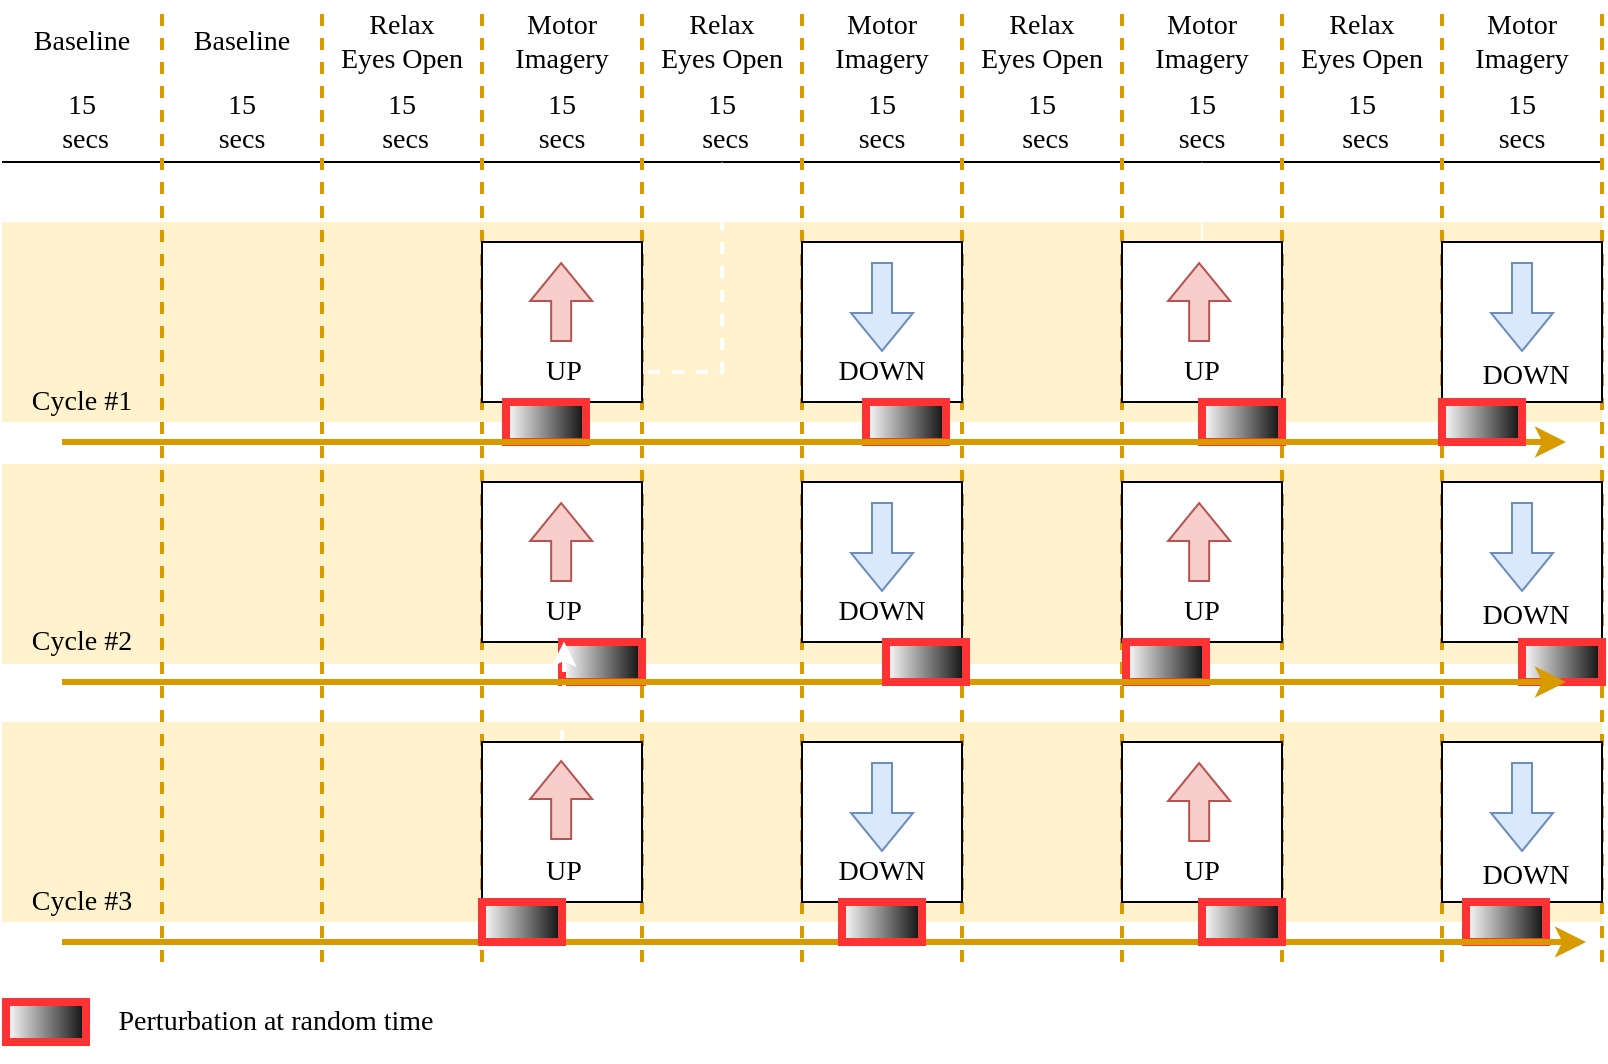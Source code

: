 <mxfile version="20.2.0" type="github"><diagram id="vOtKbCctjrzLxbLNf_hr" name="Page-1"><mxGraphModel dx="1426" dy="1106" grid="1" gridSize="10" guides="1" tooltips="1" connect="1" arrows="1" fold="1" page="0" pageScale="1" pageWidth="850" pageHeight="1100" math="0" shadow="0"><root><mxCell id="0"/><mxCell id="1" parent="0"/><mxCell id="2" value="" style="rounded=0;whiteSpace=wrap;html=1;fontFamily=Times New Roman;fontSize=14;strokeColor=none;fillColor=#fff2cc;" parent="1" vertex="1"><mxGeometry x="38" y="360" width="800" height="100" as="geometry"/></mxCell><mxCell id="3" value="&lt;span style=&quot;font-size: 14px;&quot;&gt;Cycle #3&lt;/span&gt;" style="text;html=1;strokeColor=none;fillColor=none;align=center;verticalAlign=middle;whiteSpace=wrap;rounded=0;fontSize=10;fontFamily=Times New Roman;" parent="1" vertex="1"><mxGeometry x="38" y="430" width="80" height="40" as="geometry"/></mxCell><mxCell id="4" value="" style="rounded=0;whiteSpace=wrap;html=1;fontFamily=Times New Roman;fontSize=14;strokeColor=none;fillColor=#fff2cc;" parent="1" vertex="1"><mxGeometry x="38" y="231" width="800" height="100" as="geometry"/></mxCell><mxCell id="5" value="&lt;span style=&quot;font-size: 14px;&quot;&gt;Cycle #2&lt;/span&gt;" style="text;html=1;strokeColor=none;fillColor=none;align=center;verticalAlign=middle;whiteSpace=wrap;rounded=0;fontSize=10;fontFamily=Times New Roman;" parent="1" vertex="1"><mxGeometry x="38" y="300" width="80" height="40" as="geometry"/></mxCell><mxCell id="6" value="" style="rounded=0;whiteSpace=wrap;html=1;fontFamily=Times New Roman;fontSize=14;strokeColor=none;fillColor=#fff2cc;" parent="1" vertex="1"><mxGeometry x="38" y="110" width="800" height="100" as="geometry"/></mxCell><mxCell id="7" value="" style="endArrow=none;html=1;rounded=0;fontSize=10;fontColor=#FFFFFF;strokeColor=#000000;strokeWidth=1;" parent="1" edge="1"><mxGeometry width="50" height="50" relative="1" as="geometry"><mxPoint x="38" y="80" as="sourcePoint"/><mxPoint x="838" y="80" as="targetPoint"/></mxGeometry></mxCell><mxCell id="8" value="" style="endArrow=none;dashed=1;html=1;rounded=0;fontSize=10;fontColor=#FFFFFF;strokeColor=#d79b00;strokeWidth=2;fillColor=#ffe6cc;" parent="1" edge="1"><mxGeometry width="50" height="50" relative="1" as="geometry"><mxPoint x="118" y="480" as="sourcePoint"/><mxPoint x="118" as="targetPoint"/></mxGeometry></mxCell><mxCell id="9" value="" style="endArrow=none;dashed=1;html=1;rounded=0;fontSize=10;fontColor=#FFFFFF;strokeColor=#d79b00;strokeWidth=2;fillColor=#ffe6cc;" parent="1" edge="1"><mxGeometry width="50" height="50" relative="1" as="geometry"><mxPoint x="198" y="480" as="sourcePoint"/><mxPoint x="198" as="targetPoint"/></mxGeometry></mxCell><mxCell id="10" value="" style="endArrow=none;dashed=1;html=1;rounded=0;fontSize=10;fontColor=#FFFFFF;strokeColor=#d79b00;strokeWidth=2;fillColor=#ffe6cc;" parent="1" edge="1"><mxGeometry width="50" height="50" relative="1" as="geometry"><mxPoint x="278" y="480" as="sourcePoint"/><mxPoint x="278" as="targetPoint"/></mxGeometry></mxCell><mxCell id="11" value="" style="endArrow=none;dashed=1;html=1;rounded=0;fontSize=10;fontColor=#FFFFFF;strokeColor=#d79b00;strokeWidth=2;fillColor=#ffe6cc;" parent="1" edge="1"><mxGeometry width="50" height="50" relative="1" as="geometry"><mxPoint x="358" y="480" as="sourcePoint"/><mxPoint x="358" as="targetPoint"/></mxGeometry></mxCell><mxCell id="12" value="" style="endArrow=none;dashed=1;html=1;rounded=0;fontSize=10;fontColor=#FFFFFF;strokeColor=#d79b00;strokeWidth=2;fillColor=#ffe6cc;" parent="1" edge="1"><mxGeometry width="50" height="50" relative="1" as="geometry"><mxPoint x="438" y="480" as="sourcePoint"/><mxPoint x="438" as="targetPoint"/></mxGeometry></mxCell><mxCell id="13" value="" style="endArrow=none;dashed=1;html=1;rounded=0;fontSize=10;fontColor=#FFFFFF;strokeColor=#d79b00;strokeWidth=2;fillColor=#ffe6cc;" parent="1" edge="1"><mxGeometry width="50" height="50" relative="1" as="geometry"><mxPoint x="518" y="480" as="sourcePoint"/><mxPoint x="518" as="targetPoint"/></mxGeometry></mxCell><mxCell id="14" value="" style="endArrow=none;dashed=1;html=1;rounded=0;fontSize=10;fontColor=#FFFFFF;strokeColor=#d79b00;strokeWidth=2;fillColor=#ffe6cc;" parent="1" edge="1"><mxGeometry width="50" height="50" relative="1" as="geometry"><mxPoint x="598" y="480" as="sourcePoint"/><mxPoint x="598" as="targetPoint"/></mxGeometry></mxCell><mxCell id="15" value="" style="endArrow=none;dashed=1;html=1;rounded=0;fontSize=10;fontColor=#FFFFFF;strokeColor=#d79b00;strokeWidth=2;fillColor=#ffe6cc;" parent="1" edge="1"><mxGeometry width="50" height="50" relative="1" as="geometry"><mxPoint x="678" y="480" as="sourcePoint"/><mxPoint x="678" as="targetPoint"/></mxGeometry></mxCell><mxCell id="16" value="" style="endArrow=none;dashed=1;html=1;rounded=0;fontSize=10;fontColor=#FFFFFF;strokeColor=#d79b00;strokeWidth=2;fillColor=#ffe6cc;" parent="1" edge="1"><mxGeometry width="50" height="50" relative="1" as="geometry"><mxPoint x="758" y="480" as="sourcePoint"/><mxPoint x="758" as="targetPoint"/></mxGeometry></mxCell><mxCell id="17" value="" style="endArrow=none;dashed=1;html=1;rounded=0;fontSize=10;fontColor=#FFFFFF;strokeColor=#d79b00;strokeWidth=2;fillColor=#ffe6cc;" parent="1" edge="1"><mxGeometry width="50" height="50" relative="1" as="geometry"><mxPoint x="838" y="480" as="sourcePoint"/><mxPoint x="838" as="targetPoint"/></mxGeometry></mxCell><mxCell id="18" value="&lt;span style=&quot;color: rgb(0, 0, 0); font-size: 14px;&quot;&gt;Baseline&lt;/span&gt;" style="text;html=1;strokeColor=none;fillColor=none;align=center;verticalAlign=middle;whiteSpace=wrap;rounded=0;fontSize=10;fontColor=#FFFFFF;fontFamily=Times New Roman;" parent="1" vertex="1"><mxGeometry x="38" width="80" height="40" as="geometry"/></mxCell><mxCell id="19" value="&lt;span style=&quot;color: rgb(0, 0, 0); font-size: 14px;&quot;&gt;Baseline&lt;/span&gt;" style="text;html=1;strokeColor=none;fillColor=none;align=center;verticalAlign=middle;whiteSpace=wrap;rounded=0;fontSize=10;fontColor=#FFFFFF;fontFamily=Times New Roman;" parent="1" vertex="1"><mxGeometry x="118" width="80" height="40" as="geometry"/></mxCell><mxCell id="20" value="&lt;span style=&quot;color: rgb(0, 0, 0); font-size: 14px;&quot;&gt;Relax&lt;br&gt;Eyes Open&lt;br&gt;&lt;/span&gt;" style="text;html=1;strokeColor=none;fillColor=none;align=center;verticalAlign=middle;whiteSpace=wrap;rounded=0;fontSize=10;fontColor=#FFFFFF;fontFamily=Times New Roman;" parent="1" vertex="1"><mxGeometry x="198" width="80" height="40" as="geometry"/></mxCell><mxCell id="21" value="&lt;span style=&quot;color: rgb(0, 0, 0); font-size: 14px;&quot;&gt;Motor Imagery&lt;/span&gt;&lt;span style=&quot;color: rgba(0, 0, 0, 0); font-size: 0px; text-align: start;&quot;&gt;%3CmxGraphModel%3E%3Croot%3E%3CmxCell%20id%3D%220%22%2F%3E%3CmxCell%20id%3D%221%22%20parent%3D%220%22%2F%3E%3CmxCell%20id%3D%222%22%20value%3D%22%26lt%3Bspan%20style%3D%26quot%3Bcolor%3A%20rgb(0%2C%200%2C%200)%3B%20font-size%3A%2014px%3B%26quot%3B%26gt%3BBaseline%26lt%3B%2Fspan%26gt%3B%22%20style%3D%22text%3Bhtml%3D1%3BstrokeColor%3Dnone%3BfillColor%3Dnone%3Balign%3Dcenter%3BverticalAlign%3Dmiddle%3BwhiteSpace%3Dwrap%3Brounded%3D0%3BfontSize%3D10%3BfontColor%3D%23FFFFFF%3B%22%20vertex%3D%221%22%20parent%3D%221%22%3E%3CmxGeometry%20width%3D%2280%22%20height%3D%2240%22%20as%3D%22geometry%22%2F%3E%3C%2FmxCell%3E%3C%2Froot%3E%3C%2FmxGraphModel%3E&lt;/span&gt;" style="text;html=1;strokeColor=none;fillColor=none;align=center;verticalAlign=middle;whiteSpace=wrap;rounded=0;fontSize=10;fontColor=#FFFFFF;fontFamily=Times New Roman;" parent="1" vertex="1"><mxGeometry x="278" width="80" height="40" as="geometry"/></mxCell><mxCell id="22" value="&lt;span style=&quot;color: rgb(0, 0, 0); font-size: 14px;&quot;&gt;Motor Imagery&lt;/span&gt;&lt;span style=&quot;color: rgba(0, 0, 0, 0); font-size: 0px; text-align: start;&quot;&gt;%3CmxGraphModel%3E%3Croot%3E%3CmxCell%20id%3D%220%22%2F%3E%3CmxCell%20id%3D%221%22%20parent%3D%220%22%2F%3E%3CmxCell%20id%3D%222%22%20value%3D%22%26lt%3Bspan%20style%3D%26quot%3Bcolor%3A%20rgb(0%2C%200%2C%200)%3B%20font-size%3A%2014px%3B%26quot%3B%26gt%3BBaseline%26lt%3B%2Fspan%26gt%3B%22%20style%3D%22text%3Bhtml%3D1%3BstrokeColor%3Dnone%3BfillColor%3Dnone%3Balign%3Dcenter%3BverticalAlign%3Dmiddle%3BwhiteSpace%3Dwrap%3Brounded%3D0%3BfontSize%3D10%3BfontColor%3D%23FFFFFF%3B%22%20vertex%3D%221%22%20parent%3D%221%22%3E%3CmxGeometry%20width%3D%2280%22%20height%3D%2240%22%20as%3D%22geometry%22%2F%3E%3C%2FmxCell%3E%3C%2Froot%3E%3C%2FmxGraphModel%3E&lt;/span&gt;" style="text;html=1;strokeColor=none;fillColor=none;align=center;verticalAlign=middle;whiteSpace=wrap;rounded=0;fontSize=10;fontColor=#FFFFFF;fontFamily=Times New Roman;" parent="1" vertex="1"><mxGeometry x="598" width="80" height="40" as="geometry"/></mxCell><mxCell id="23" value="&lt;span style=&quot;color: rgb(0, 0, 0); font-size: 14px;&quot;&gt;Motor Imagery&lt;/span&gt;&lt;span style=&quot;color: rgba(0, 0, 0, 0); font-size: 0px; text-align: start;&quot;&gt;%3CmxGraphModel%3E%3Croot%3E%3CmxCell%20id%3D%220%22%2F%3E%3CmxCell%20id%3D%221%22%20parent%3D%220%22%2F%3E%3CmxCell%20id%3D%222%22%20value%3D%22%26lt%3Bspan%20style%3D%26quot%3Bcolor%3A%20rgb(0%2C%200%2C%200)%3B%20font-size%3A%2014px%3B%26quot%3B%26gt%3BBaseline%26lt%3B%2Fspan%26gt%3B%22%20style%3D%22text%3Bhtml%3D1%3BstrokeColor%3Dnone%3BfillColor%3Dnone%3Balign%3Dcenter%3BverticalAlign%3Dmiddle%3BwhiteSpace%3Dwrap%3Brounded%3D0%3BfontSize%3D10%3BfontColor%3D%23FFFFFF%3B%22%20vertex%3D%221%22%20parent%3D%221%22%3E%3CmxGeometry%20width%3D%2280%22%20height%3D%2240%22%20as%3D%22geometry%22%2F%3E%3C%2FmxCell%3E%3C%2Froot%3E%3C%2FmxGraphModel%3E&lt;/span&gt;" style="text;html=1;strokeColor=none;fillColor=none;align=center;verticalAlign=middle;whiteSpace=wrap;rounded=0;fontSize=10;fontColor=#FFFFFF;fontFamily=Times New Roman;" parent="1" vertex="1"><mxGeometry x="438" width="80" height="40" as="geometry"/></mxCell><mxCell id="24" value="&lt;span style=&quot;color: rgb(0, 0, 0); font-size: 14px;&quot;&gt;Motor Imagery&lt;/span&gt;&lt;span style=&quot;color: rgba(0, 0, 0, 0); font-size: 0px; text-align: start;&quot;&gt;%3CmxGraphModel%3E%3Croot%3E%3CmxCell%20id%3D%220%22%2F%3E%3CmxCell%20id%3D%221%22%20parent%3D%220%22%2F%3E%3CmxCell%20id%3D%222%22%20value%3D%22%26lt%3Bspan%20style%3D%26quot%3Bcolor%3A%20rgb(0%2C%200%2C%200)%3B%20font-size%3A%2014px%3B%26quot%3B%26gt%3BBaseline%26lt%3B%2Fspan%26gt%3B%22%20style%3D%22text%3Bhtml%3D1%3BstrokeColor%3Dnone%3BfillColor%3Dnone%3Balign%3Dcenter%3BverticalAlign%3Dmiddle%3BwhiteSpace%3Dwrap%3Brounded%3D0%3BfontSize%3D10%3BfontColor%3D%23FFFFFF%3B%22%20vertex%3D%221%22%20parent%3D%221%22%3E%3CmxGeometry%20width%3D%2280%22%20height%3D%2240%22%20as%3D%22geometry%22%2F%3E%3C%2FmxCell%3E%3C%2Froot%3E%3C%2FmxGraphModel%3E&lt;/span&gt;" style="text;html=1;strokeColor=none;fillColor=none;align=center;verticalAlign=middle;whiteSpace=wrap;rounded=0;fontSize=10;fontColor=#FFFFFF;fontFamily=Times New Roman;" parent="1" vertex="1"><mxGeometry x="758" width="80" height="40" as="geometry"/></mxCell><mxCell id="25" value="&lt;span style=&quot;color: rgb(0, 0, 0); font-size: 14px;&quot;&gt;Relax&lt;br&gt;Eyes Open&lt;br&gt;&lt;/span&gt;" style="text;html=1;strokeColor=none;fillColor=none;align=center;verticalAlign=middle;whiteSpace=wrap;rounded=0;fontSize=10;fontColor=#FFFFFF;fontFamily=Times New Roman;" parent="1" vertex="1"><mxGeometry x="358" width="80" height="40" as="geometry"/></mxCell><mxCell id="26" value="&lt;span style=&quot;color: rgb(0, 0, 0); font-size: 14px;&quot;&gt;Relax&lt;br&gt;Eyes Open&lt;br&gt;&lt;/span&gt;" style="text;html=1;strokeColor=none;fillColor=none;align=center;verticalAlign=middle;whiteSpace=wrap;rounded=0;fontSize=10;fontColor=#FFFFFF;fontFamily=Times New Roman;" parent="1" vertex="1"><mxGeometry x="518" width="80" height="40" as="geometry"/></mxCell><mxCell id="27" value="&lt;span style=&quot;color: rgb(0, 0, 0); font-size: 14px;&quot;&gt;Relax&lt;br&gt;Eyes Open&lt;br&gt;&lt;/span&gt;" style="text;html=1;strokeColor=none;fillColor=none;align=center;verticalAlign=middle;whiteSpace=wrap;rounded=0;fontSize=10;fontColor=#FFFFFF;fontFamily=Times New Roman;" parent="1" vertex="1"><mxGeometry x="678" width="80" height="40" as="geometry"/></mxCell><mxCell id="28" value="&lt;span style=&quot;color: rgb(0, 0, 0); font-size: 14px;&quot;&gt;15&lt;br&gt;&amp;nbsp;secs&lt;/span&gt;" style="text;html=1;strokeColor=none;fillColor=none;align=center;verticalAlign=middle;whiteSpace=wrap;rounded=0;fontSize=10;fontColor=#FFFFFF;fontFamily=Times New Roman;" parent="1" vertex="1"><mxGeometry x="38" y="40" width="80" height="40" as="geometry"/></mxCell><mxCell id="29" value="&lt;font color=&quot;#000000&quot;&gt;&lt;span style=&quot;font-size: 14px;&quot;&gt;15&lt;br&gt;secs&lt;/span&gt;&lt;/font&gt;" style="text;html=1;strokeColor=none;fillColor=none;align=center;verticalAlign=middle;whiteSpace=wrap;rounded=0;fontSize=10;fontColor=#FFFFFF;fontFamily=Times New Roman;" parent="1" vertex="1"><mxGeometry x="118" y="40" width="80" height="40" as="geometry"/></mxCell><mxCell id="30" value="&lt;span style=&quot;color: rgb(0, 0, 0); font-size: 14px;&quot;&gt;15&lt;br&gt;&amp;nbsp;secs&lt;/span&gt;" style="text;html=1;strokeColor=none;fillColor=none;align=center;verticalAlign=middle;whiteSpace=wrap;rounded=0;fontSize=10;fontColor=#FFFFFF;fontFamily=Times New Roman;" parent="1" vertex="1"><mxGeometry x="198" y="40" width="80" height="40" as="geometry"/></mxCell><mxCell id="31" value="&lt;font color=&quot;#000000&quot;&gt;&lt;span style=&quot;font-size: 14px;&quot;&gt;15&lt;br&gt;secs&lt;/span&gt;&lt;/font&gt;" style="text;html=1;strokeColor=none;fillColor=none;align=center;verticalAlign=middle;whiteSpace=wrap;rounded=0;fontSize=10;fontColor=#FFFFFF;fontFamily=Times New Roman;" parent="1" vertex="1"><mxGeometry x="278" y="40" width="80" height="40" as="geometry"/></mxCell><mxCell id="32" value="&lt;span style=&quot;color: rgb(0, 0, 0); font-size: 14px;&quot;&gt;15&lt;br&gt;&amp;nbsp;secs&lt;/span&gt;" style="text;html=1;strokeColor=none;fillColor=none;align=center;verticalAlign=middle;whiteSpace=wrap;rounded=0;fontSize=10;fontColor=#FFFFFF;fontFamily=Times New Roman;" parent="1" vertex="1"><mxGeometry x="358" y="40" width="80" height="40" as="geometry"/></mxCell><mxCell id="33" value="&lt;font color=&quot;#000000&quot;&gt;&lt;span style=&quot;font-size: 14px;&quot;&gt;15&lt;br&gt;secs&lt;/span&gt;&lt;/font&gt;" style="text;html=1;strokeColor=none;fillColor=none;align=center;verticalAlign=middle;whiteSpace=wrap;rounded=0;fontSize=10;fontColor=#FFFFFF;fontFamily=Times New Roman;" parent="1" vertex="1"><mxGeometry x="438" y="40" width="80" height="40" as="geometry"/></mxCell><mxCell id="34" value="&lt;span style=&quot;color: rgb(0, 0, 0); font-size: 14px;&quot;&gt;15&lt;br&gt;&amp;nbsp;secs&lt;/span&gt;" style="text;html=1;strokeColor=none;fillColor=none;align=center;verticalAlign=middle;whiteSpace=wrap;rounded=0;fontSize=10;fontColor=#FFFFFF;fontFamily=Times New Roman;" parent="1" vertex="1"><mxGeometry x="518" y="40" width="80" height="40" as="geometry"/></mxCell><mxCell id="35" value="&lt;font color=&quot;#000000&quot;&gt;&lt;span style=&quot;font-size: 14px;&quot;&gt;15&lt;br&gt;secs&lt;/span&gt;&lt;/font&gt;" style="text;html=1;strokeColor=none;fillColor=none;align=center;verticalAlign=middle;whiteSpace=wrap;rounded=0;fontSize=10;fontColor=#FFFFFF;fontFamily=Times New Roman;" parent="1" vertex="1"><mxGeometry x="598" y="40" width="80" height="40" as="geometry"/></mxCell><mxCell id="36" value="&lt;span style=&quot;color: rgb(0, 0, 0); font-size: 14px;&quot;&gt;15&lt;br&gt;&amp;nbsp;secs&lt;/span&gt;" style="text;html=1;strokeColor=none;fillColor=none;align=center;verticalAlign=middle;whiteSpace=wrap;rounded=0;fontSize=10;fontColor=#FFFFFF;fontFamily=Times New Roman;" parent="1" vertex="1"><mxGeometry x="678" y="40" width="80" height="40" as="geometry"/></mxCell><mxCell id="37" value="&lt;font color=&quot;#000000&quot;&gt;&lt;span style=&quot;font-size: 14px;&quot;&gt;15&lt;br&gt;secs&lt;/span&gt;&lt;/font&gt;" style="text;html=1;strokeColor=none;fillColor=none;align=center;verticalAlign=middle;whiteSpace=wrap;rounded=0;fontSize=10;fontColor=#FFFFFF;fontFamily=Times New Roman;" parent="1" vertex="1"><mxGeometry x="758" y="40" width="80" height="40" as="geometry"/></mxCell><mxCell id="38" value="" style="edgeStyle=orthogonalEdgeStyle;rounded=0;orthogonalLoop=1;jettySize=auto;html=1;fontFamily=Times New Roman;fontSize=14;fontColor=#000000;strokeColor=#FFFFFF;strokeWidth=1;fillColor=#F8CECC;" parent="1" source="51" target="35" edge="1"><mxGeometry relative="1" as="geometry"/></mxCell><mxCell id="39" value="" style="group" parent="1" vertex="1" connectable="0"><mxGeometry x="278" y="120" width="560" height="100" as="geometry"/></mxCell><mxCell id="40" value="" style="group" parent="39" vertex="1" connectable="0"><mxGeometry width="80" height="80" as="geometry"/></mxCell><mxCell id="41" value="" style="whiteSpace=wrap;html=1;aspect=fixed;fontSize=10;fontColor=#FFFFFF;strokeColor=#000000;fillColor=default;" parent="40" vertex="1"><mxGeometry width="80" height="80" as="geometry"/></mxCell><mxCell id="42" value="" style="shape=flexArrow;endArrow=classic;html=1;rounded=0;fontFamily=Times New Roman;fontSize=14;fontColor=#000000;strokeColor=#b85450;strokeWidth=1;fillColor=#f8cecc;" parent="40" edge="1"><mxGeometry width="50" height="50" relative="1" as="geometry"><mxPoint x="39.58" y="50" as="sourcePoint"/><mxPoint x="39.58" y="10" as="targetPoint"/></mxGeometry></mxCell><mxCell id="43" value="UP" style="text;html=1;strokeColor=none;fillColor=none;align=center;verticalAlign=middle;whiteSpace=wrap;rounded=0;fontFamily=Times New Roman;fontSize=14;fontColor=#000000;" parent="40" vertex="1"><mxGeometry x="11" y="50" width="60" height="30" as="geometry"/></mxCell><mxCell id="44" value="" style="group" parent="39" vertex="1" connectable="0"><mxGeometry x="160" width="80" height="80" as="geometry"/></mxCell><mxCell id="45" value="" style="whiteSpace=wrap;html=1;aspect=fixed;fontSize=10;fontColor=#FFFFFF;strokeColor=#000000;fillColor=default;" parent="44" vertex="1"><mxGeometry width="80" height="80" as="geometry"/></mxCell><mxCell id="46" value="DOWN" style="text;html=1;strokeColor=none;fillColor=none;align=center;verticalAlign=middle;whiteSpace=wrap;rounded=0;fontFamily=Times New Roman;fontSize=14;fontColor=#000000;" parent="44" vertex="1"><mxGeometry x="10" y="50" width="60" height="30" as="geometry"/></mxCell><mxCell id="47" value="" style="shape=flexArrow;endArrow=classic;html=1;rounded=0;fontFamily=Times New Roman;fontSize=14;fontColor=#000000;strokeColor=#6c8ebf;strokeWidth=1;fillColor=#dae8fc;" parent="44" edge="1"><mxGeometry width="50" height="50" relative="1" as="geometry"><mxPoint x="40" y="10" as="sourcePoint"/><mxPoint x="40" y="55" as="targetPoint"/><Array as="points"/></mxGeometry></mxCell><mxCell id="48" value="" style="group" parent="39" vertex="1" connectable="0"><mxGeometry x="320" width="80" height="80" as="geometry"/></mxCell><mxCell id="49" value="" style="whiteSpace=wrap;html=1;aspect=fixed;fontSize=10;fontColor=#FFFFFF;strokeColor=#000000;fillColor=default;" parent="48" vertex="1"><mxGeometry width="80" height="80" as="geometry"/></mxCell><mxCell id="50" value="" style="shape=flexArrow;endArrow=classic;html=1;rounded=0;fontFamily=Times New Roman;fontSize=14;fontColor=#000000;strokeColor=#b85450;strokeWidth=1;fillColor=#f8cecc;" parent="48" edge="1"><mxGeometry width="50" height="50" relative="1" as="geometry"><mxPoint x="38.58" y="50" as="sourcePoint"/><mxPoint x="38.58" y="10" as="targetPoint"/></mxGeometry></mxCell><mxCell id="51" value="UP" style="text;html=1;strokeColor=none;fillColor=none;align=center;verticalAlign=middle;whiteSpace=wrap;rounded=0;fontFamily=Times New Roman;fontSize=14;fontColor=#000000;" parent="48" vertex="1"><mxGeometry x="10" y="50" width="60" height="30" as="geometry"/></mxCell><mxCell id="52" value="" style="group" parent="39" vertex="1" connectable="0"><mxGeometry x="480" width="80" height="82" as="geometry"/></mxCell><mxCell id="53" value="" style="whiteSpace=wrap;html=1;aspect=fixed;fontSize=10;fontColor=#FFFFFF;strokeColor=#000000;fillColor=default;" parent="52" vertex="1"><mxGeometry width="80" height="80" as="geometry"/></mxCell><mxCell id="54" value="DOWN" style="text;html=1;strokeColor=none;fillColor=none;align=center;verticalAlign=middle;whiteSpace=wrap;rounded=0;fontFamily=Times New Roman;fontSize=14;fontColor=#000000;" parent="52" vertex="1"><mxGeometry x="12" y="52" width="60" height="30" as="geometry"/></mxCell><mxCell id="55" value="" style="shape=flexArrow;endArrow=classic;html=1;rounded=0;fontFamily=Times New Roman;fontSize=14;fontColor=#000000;strokeColor=#6c8ebf;strokeWidth=1;fillColor=#dae8fc;" parent="52" edge="1"><mxGeometry width="50" height="50" relative="1" as="geometry"><mxPoint x="40" y="10" as="sourcePoint"/><mxPoint x="40" y="55" as="targetPoint"/><Array as="points"/></mxGeometry></mxCell><mxCell id="56" value="" style="rounded=0;whiteSpace=wrap;html=1;fontFamily=Times New Roman;fontSize=14;fontColor=#000000;strokeColor=#FF3333;fillColor=#0D0D0D;gradientColor=#FFFFFF;gradientDirection=west;strokeWidth=4;" parent="39" vertex="1"><mxGeometry x="12" y="80" width="40" height="20" as="geometry"/></mxCell><mxCell id="57" value="" style="rounded=0;whiteSpace=wrap;html=1;fontFamily=Times New Roman;fontSize=14;fontColor=#000000;strokeColor=#FF3333;fillColor=#0D0D0D;gradientColor=#FFFFFF;gradientDirection=west;strokeWidth=4;" parent="39" vertex="1"><mxGeometry x="192" y="80" width="40" height="20" as="geometry"/></mxCell><mxCell id="58" value="" style="rounded=0;whiteSpace=wrap;html=1;fontFamily=Times New Roman;fontSize=14;fontColor=#000000;strokeColor=#FF3333;fillColor=#0D0D0D;gradientColor=#FFFFFF;gradientDirection=west;strokeWidth=4;" parent="39" vertex="1"><mxGeometry x="360" y="80" width="40" height="20" as="geometry"/></mxCell><mxCell id="59" value="" style="group" parent="1" vertex="1" connectable="0"><mxGeometry x="278" y="240" width="560" height="100" as="geometry"/></mxCell><mxCell id="60" value="" style="group" parent="59" vertex="1" connectable="0"><mxGeometry width="80" height="80" as="geometry"/></mxCell><mxCell id="61" value="" style="whiteSpace=wrap;html=1;aspect=fixed;fontSize=10;fontColor=#FFFFFF;strokeColor=#000000;fillColor=default;" parent="60" vertex="1"><mxGeometry width="80" height="80" as="geometry"/></mxCell><mxCell id="62" value="" style="shape=flexArrow;endArrow=classic;html=1;rounded=0;fontFamily=Times New Roman;fontSize=14;fontColor=#000000;strokeColor=#b85450;strokeWidth=1;fillColor=#f8cecc;" parent="60" edge="1"><mxGeometry width="50" height="50" relative="1" as="geometry"><mxPoint x="39.58" y="50" as="sourcePoint"/><mxPoint x="39.58" y="10" as="targetPoint"/></mxGeometry></mxCell><mxCell id="63" value="UP" style="text;html=1;strokeColor=none;fillColor=none;align=center;verticalAlign=middle;whiteSpace=wrap;rounded=0;fontFamily=Times New Roman;fontSize=14;fontColor=#000000;" parent="60" vertex="1"><mxGeometry x="11" y="50" width="60" height="30" as="geometry"/></mxCell><mxCell id="64" value="" style="group" parent="59" vertex="1" connectable="0"><mxGeometry x="160" width="80" height="80" as="geometry"/></mxCell><mxCell id="65" value="" style="whiteSpace=wrap;html=1;aspect=fixed;fontSize=10;fontColor=#FFFFFF;strokeColor=#000000;fillColor=default;" parent="64" vertex="1"><mxGeometry width="80" height="80" as="geometry"/></mxCell><mxCell id="66" value="DOWN" style="text;html=1;strokeColor=none;fillColor=none;align=center;verticalAlign=middle;whiteSpace=wrap;rounded=0;fontFamily=Times New Roman;fontSize=14;fontColor=#000000;" parent="64" vertex="1"><mxGeometry x="10" y="50" width="60" height="30" as="geometry"/></mxCell><mxCell id="67" value="" style="shape=flexArrow;endArrow=classic;html=1;rounded=0;fontFamily=Times New Roman;fontSize=14;fontColor=#000000;strokeColor=#6c8ebf;strokeWidth=1;fillColor=#dae8fc;" parent="64" edge="1"><mxGeometry width="50" height="50" relative="1" as="geometry"><mxPoint x="40" y="10" as="sourcePoint"/><mxPoint x="40" y="55" as="targetPoint"/><Array as="points"/></mxGeometry></mxCell><mxCell id="68" value="" style="group" parent="59" vertex="1" connectable="0"><mxGeometry x="320" width="80" height="80" as="geometry"/></mxCell><mxCell id="69" value="" style="whiteSpace=wrap;html=1;aspect=fixed;fontSize=10;fontColor=#FFFFFF;strokeColor=#000000;fillColor=default;" parent="68" vertex="1"><mxGeometry width="80" height="80" as="geometry"/></mxCell><mxCell id="70" value="" style="shape=flexArrow;endArrow=classic;html=1;rounded=0;fontFamily=Times New Roman;fontSize=14;fontColor=#000000;strokeColor=#b85450;strokeWidth=1;fillColor=#f8cecc;" parent="68" edge="1"><mxGeometry width="50" height="50" relative="1" as="geometry"><mxPoint x="38.58" y="50" as="sourcePoint"/><mxPoint x="38.58" y="10" as="targetPoint"/></mxGeometry></mxCell><mxCell id="71" value="UP" style="text;html=1;strokeColor=none;fillColor=none;align=center;verticalAlign=middle;whiteSpace=wrap;rounded=0;fontFamily=Times New Roman;fontSize=14;fontColor=#000000;" parent="68" vertex="1"><mxGeometry x="10" y="50" width="60" height="30" as="geometry"/></mxCell><mxCell id="72" value="" style="group" parent="59" vertex="1" connectable="0"><mxGeometry x="480" width="80" height="82" as="geometry"/></mxCell><mxCell id="73" value="" style="whiteSpace=wrap;html=1;aspect=fixed;fontSize=10;fontColor=#FFFFFF;strokeColor=#000000;fillColor=default;" parent="72" vertex="1"><mxGeometry width="80" height="80" as="geometry"/></mxCell><mxCell id="74" value="DOWN" style="text;html=1;strokeColor=none;fillColor=none;align=center;verticalAlign=middle;whiteSpace=wrap;rounded=0;fontFamily=Times New Roman;fontSize=14;fontColor=#000000;" parent="72" vertex="1"><mxGeometry x="12" y="52" width="60" height="30" as="geometry"/></mxCell><mxCell id="75" value="" style="shape=flexArrow;endArrow=classic;html=1;rounded=0;fontFamily=Times New Roman;fontSize=14;fontColor=#000000;strokeColor=#6c8ebf;strokeWidth=1;fillColor=#dae8fc;" parent="72" edge="1"><mxGeometry width="50" height="50" relative="1" as="geometry"><mxPoint x="40" y="10" as="sourcePoint"/><mxPoint x="40" y="55" as="targetPoint"/><Array as="points"/></mxGeometry></mxCell><mxCell id="76" value="" style="rounded=0;whiteSpace=wrap;html=1;fontFamily=Times New Roman;fontSize=14;fontColor=#000000;strokeColor=#FF3333;fillColor=#0D0D0D;gradientColor=#FFFFFF;gradientDirection=west;strokeWidth=4;" parent="59" vertex="1"><mxGeometry x="40" y="80" width="40" height="20" as="geometry"/></mxCell><mxCell id="77" value="" style="rounded=0;whiteSpace=wrap;html=1;fontFamily=Times New Roman;fontSize=14;fontColor=#000000;strokeColor=#FF3333;fillColor=#0D0D0D;gradientColor=#FFFFFF;gradientDirection=west;strokeWidth=4;" parent="59" vertex="1"><mxGeometry x="322" y="80" width="40" height="20" as="geometry"/></mxCell><mxCell id="78" value="" style="rounded=0;whiteSpace=wrap;html=1;fontFamily=Times New Roman;fontSize=14;fontColor=#000000;strokeColor=#FF3333;fillColor=#0D0D0D;gradientColor=#FFFFFF;gradientDirection=west;strokeWidth=4;" parent="59" vertex="1"><mxGeometry x="520" y="80" width="40" height="20" as="geometry"/></mxCell><mxCell id="79" value="&lt;span style=&quot;font-size: 14px;&quot;&gt;Cycle #1&lt;/span&gt;" style="text;html=1;strokeColor=none;fillColor=none;align=center;verticalAlign=middle;whiteSpace=wrap;rounded=0;fontSize=10;fontFamily=Times New Roman;" parent="1" vertex="1"><mxGeometry x="38" y="180" width="80" height="40" as="geometry"/></mxCell><mxCell id="80" value="" style="group" parent="1" vertex="1" connectable="0"><mxGeometry x="438" y="370" width="80" height="80" as="geometry"/></mxCell><mxCell id="81" value="" style="whiteSpace=wrap;html=1;aspect=fixed;fontSize=10;fontColor=#FFFFFF;strokeColor=#000000;fillColor=default;" parent="80" vertex="1"><mxGeometry width="80" height="80" as="geometry"/></mxCell><mxCell id="82" value="DOWN" style="text;html=1;strokeColor=none;fillColor=none;align=center;verticalAlign=middle;whiteSpace=wrap;rounded=0;fontFamily=Times New Roman;fontSize=14;fontColor=#000000;" parent="80" vertex="1"><mxGeometry x="10" y="50" width="60" height="30" as="geometry"/></mxCell><mxCell id="83" value="" style="shape=flexArrow;endArrow=classic;html=1;rounded=0;fontFamily=Times New Roman;fontSize=14;fontColor=#000000;strokeColor=#6c8ebf;strokeWidth=1;fillColor=#dae8fc;" parent="80" edge="1"><mxGeometry width="50" height="50" relative="1" as="geometry"><mxPoint x="40" y="10" as="sourcePoint"/><mxPoint x="40" y="55" as="targetPoint"/><Array as="points"/></mxGeometry></mxCell><mxCell id="84" value="" style="group" parent="1" vertex="1" connectable="0"><mxGeometry x="598" y="370" width="80" height="80" as="geometry"/></mxCell><mxCell id="85" value="" style="whiteSpace=wrap;html=1;aspect=fixed;fontSize=10;fontColor=#FFFFFF;strokeColor=#000000;fillColor=default;" parent="84" vertex="1"><mxGeometry width="80" height="80" as="geometry"/></mxCell><mxCell id="86" value="" style="shape=flexArrow;endArrow=classic;html=1;rounded=0;fontFamily=Times New Roman;fontSize=14;fontColor=#000000;strokeColor=#b85450;strokeWidth=1;fillColor=#f8cecc;" parent="84" edge="1"><mxGeometry width="50" height="50" relative="1" as="geometry"><mxPoint x="38.58" y="50" as="sourcePoint"/><mxPoint x="38.58" y="10" as="targetPoint"/></mxGeometry></mxCell><mxCell id="87" value="UP" style="text;html=1;strokeColor=none;fillColor=none;align=center;verticalAlign=middle;whiteSpace=wrap;rounded=0;fontFamily=Times New Roman;fontSize=14;fontColor=#000000;" parent="84" vertex="1"><mxGeometry x="10" y="50" width="60" height="30" as="geometry"/></mxCell><mxCell id="88" value="" style="group" parent="1" vertex="1" connectable="0"><mxGeometry x="758" y="370" width="80" height="100" as="geometry"/></mxCell><mxCell id="89" value="" style="whiteSpace=wrap;html=1;aspect=fixed;fontSize=10;fontColor=#FFFFFF;strokeColor=#000000;fillColor=default;" parent="88" vertex="1"><mxGeometry width="80" height="80" as="geometry"/></mxCell><mxCell id="90" value="DOWN" style="text;html=1;strokeColor=none;fillColor=none;align=center;verticalAlign=middle;whiteSpace=wrap;rounded=0;fontFamily=Times New Roman;fontSize=14;fontColor=#000000;" parent="88" vertex="1"><mxGeometry x="12" y="52" width="60" height="30" as="geometry"/></mxCell><mxCell id="91" value="" style="shape=flexArrow;endArrow=classic;html=1;rounded=0;fontFamily=Times New Roman;fontSize=14;fontColor=#000000;strokeColor=#6c8ebf;strokeWidth=1;fillColor=#dae8fc;" parent="88" edge="1"><mxGeometry width="50" height="50" relative="1" as="geometry"><mxPoint x="40" y="10" as="sourcePoint"/><mxPoint x="40" y="55" as="targetPoint"/><Array as="points"/></mxGeometry></mxCell><mxCell id="92" value="" style="rounded=0;whiteSpace=wrap;html=1;fontFamily=Times New Roman;fontSize=14;fontColor=#000000;strokeColor=#FF3333;fillColor=#0D0D0D;gradientColor=#FFFFFF;gradientDirection=west;strokeWidth=4;" parent="88" vertex="1"><mxGeometry x="12" y="80" width="40" height="20" as="geometry"/></mxCell><mxCell id="93" value="" style="edgeStyle=orthogonalEdgeStyle;rounded=0;orthogonalLoop=1;jettySize=auto;html=1;dashed=1;fontFamily=Times New Roman;fontSize=14;fontColor=#000000;strokeColor=#FFFFFF;strokeWidth=2;fillColor=#F8CECC;" parent="1" source="95" target="63" edge="1"><mxGeometry relative="1" as="geometry"/></mxCell><mxCell id="94" value="" style="edgeStyle=orthogonalEdgeStyle;rounded=0;orthogonalLoop=1;jettySize=auto;html=1;dashed=1;fontFamily=Times New Roman;fontSize=14;fontColor=#000000;strokeColor=#FFFFFF;strokeWidth=2;fillColor=#F8CECC;" parent="1" source="95" target="63" edge="1"><mxGeometry relative="1" as="geometry"/></mxCell><mxCell id="95" value="" style="whiteSpace=wrap;html=1;aspect=fixed;fontSize=10;fontColor=#FFFFFF;strokeColor=#000000;fillColor=default;" parent="1" vertex="1"><mxGeometry x="278" y="370" width="80" height="80" as="geometry"/></mxCell><mxCell id="96" value="" style="shape=flexArrow;endArrow=classic;html=1;rounded=0;fontFamily=Times New Roman;fontSize=14;fontColor=#000000;strokeColor=#b85450;strokeWidth=1;fillColor=#f8cecc;" parent="1" edge="1"><mxGeometry width="50" height="50" relative="1" as="geometry"><mxPoint x="317.58" y="419" as="sourcePoint"/><mxPoint x="317.58" y="379" as="targetPoint"/></mxGeometry></mxCell><mxCell id="97" value="UP" style="text;html=1;strokeColor=none;fillColor=none;align=center;verticalAlign=middle;whiteSpace=wrap;rounded=0;fontFamily=Times New Roman;fontSize=14;fontColor=#000000;" parent="1" vertex="1"><mxGeometry x="289" y="420" width="60" height="30" as="geometry"/></mxCell><mxCell id="98" value="" style="endArrow=classic;html=1;rounded=0;fontFamily=Times New Roman;fontSize=14;fontColor=#000000;strokeColor=#d79b00;strokeWidth=3;fillColor=#ffe6cc;" parent="1" edge="1"><mxGeometry width="50" height="50" relative="1" as="geometry"><mxPoint x="68" y="220" as="sourcePoint"/><mxPoint x="820" y="220" as="targetPoint"/></mxGeometry></mxCell><mxCell id="99" value="" style="endArrow=classic;html=1;rounded=0;fontFamily=Times New Roman;fontSize=14;fontColor=#000000;strokeColor=#d79b00;strokeWidth=3;fillColor=#ffe6cc;" parent="1" edge="1"><mxGeometry width="50" height="50" relative="1" as="geometry"><mxPoint x="68" y="340" as="sourcePoint"/><mxPoint x="820" y="340" as="targetPoint"/></mxGeometry></mxCell><mxCell id="100" value="" style="endArrow=classic;html=1;rounded=0;fontFamily=Times New Roman;fontSize=14;fontColor=#000000;strokeColor=#d79b00;strokeWidth=3;fillColor=#ffe6cc;" parent="1" edge="1"><mxGeometry width="50" height="50" relative="1" as="geometry"><mxPoint x="68" y="470" as="sourcePoint"/><mxPoint x="830" y="470" as="targetPoint"/></mxGeometry></mxCell><mxCell id="101" value="" style="edgeStyle=orthogonalEdgeStyle;rounded=0;orthogonalLoop=1;jettySize=auto;html=1;dashed=1;fontFamily=Times New Roman;fontSize=14;fontColor=#000000;strokeColor=#FFFFFF;strokeWidth=2;fillColor=#F8CECC;" parent="1" source="43" target="32" edge="1"><mxGeometry relative="1" as="geometry"/></mxCell><mxCell id="102" value="" style="rounded=0;whiteSpace=wrap;html=1;fontFamily=Times New Roman;fontSize=14;fontColor=#000000;strokeColor=#FF3333;fillColor=#0D0D0D;gradientColor=#FFFFFF;gradientDirection=west;strokeWidth=4;" parent="1" vertex="1"><mxGeometry x="40" y="500" width="40" height="20" as="geometry"/></mxCell><mxCell id="103" value="&lt;span style=&quot;font-size: 14px;&quot;&gt;Perturbation at random time&lt;/span&gt;" style="text;html=1;strokeColor=none;fillColor=none;align=center;verticalAlign=middle;whiteSpace=wrap;rounded=0;fontSize=10;fontFamily=Times New Roman;" parent="1" vertex="1"><mxGeometry x="80" y="490" width="190" height="40" as="geometry"/></mxCell><mxCell id="104" value="" style="rounded=0;whiteSpace=wrap;html=1;fontFamily=Times New Roman;fontSize=14;fontColor=#000000;strokeColor=#FF3333;fillColor=#0D0D0D;gradientColor=#FFFFFF;gradientDirection=west;strokeWidth=4;" parent="1" vertex="1"><mxGeometry x="278" y="450" width="40" height="20" as="geometry"/></mxCell><mxCell id="105" value="" style="edgeStyle=orthogonalEdgeStyle;rounded=0;orthogonalLoop=1;jettySize=auto;html=1;dashed=1;fontFamily=Times New Roman;fontSize=14;fontColor=#000000;strokeColor=#FFFFFF;strokeWidth=2;fillColor=#F8CECC;" parent="1" source="43" target="32" edge="1"><mxGeometry relative="1" as="geometry"/></mxCell><mxCell id="106" value="" style="rounded=0;whiteSpace=wrap;html=1;fontFamily=Times New Roman;fontSize=14;fontColor=#000000;strokeColor=#FF3333;fillColor=#0D0D0D;gradientColor=#FFFFFF;gradientDirection=west;strokeWidth=4;" parent="1" vertex="1"><mxGeometry x="458" y="450" width="40" height="20" as="geometry"/></mxCell><mxCell id="107" value="" style="rounded=0;whiteSpace=wrap;html=1;fontFamily=Times New Roman;fontSize=14;fontColor=#000000;strokeColor=#FF3333;fillColor=#0D0D0D;gradientColor=#FFFFFF;gradientDirection=west;strokeWidth=4;" parent="1" vertex="1"><mxGeometry x="638" y="450" width="40" height="20" as="geometry"/></mxCell><mxCell id="108" value="" style="rounded=0;whiteSpace=wrap;html=1;fontFamily=Times New Roman;fontSize=14;fontColor=#000000;strokeColor=#FF3333;fillColor=#0D0D0D;gradientColor=#FFFFFF;gradientDirection=west;strokeWidth=4;" parent="1" vertex="1"><mxGeometry x="480" y="320" width="40" height="20" as="geometry"/></mxCell><mxCell id="109" value="" style="rounded=0;whiteSpace=wrap;html=1;fontFamily=Times New Roman;fontSize=14;fontColor=#000000;strokeColor=#FF3333;fillColor=#0D0D0D;gradientColor=#FFFFFF;gradientDirection=west;strokeWidth=4;" parent="1" vertex="1"><mxGeometry x="758" y="200" width="40" height="20" as="geometry"/></mxCell></root></mxGraphModel></diagram></mxfile>
